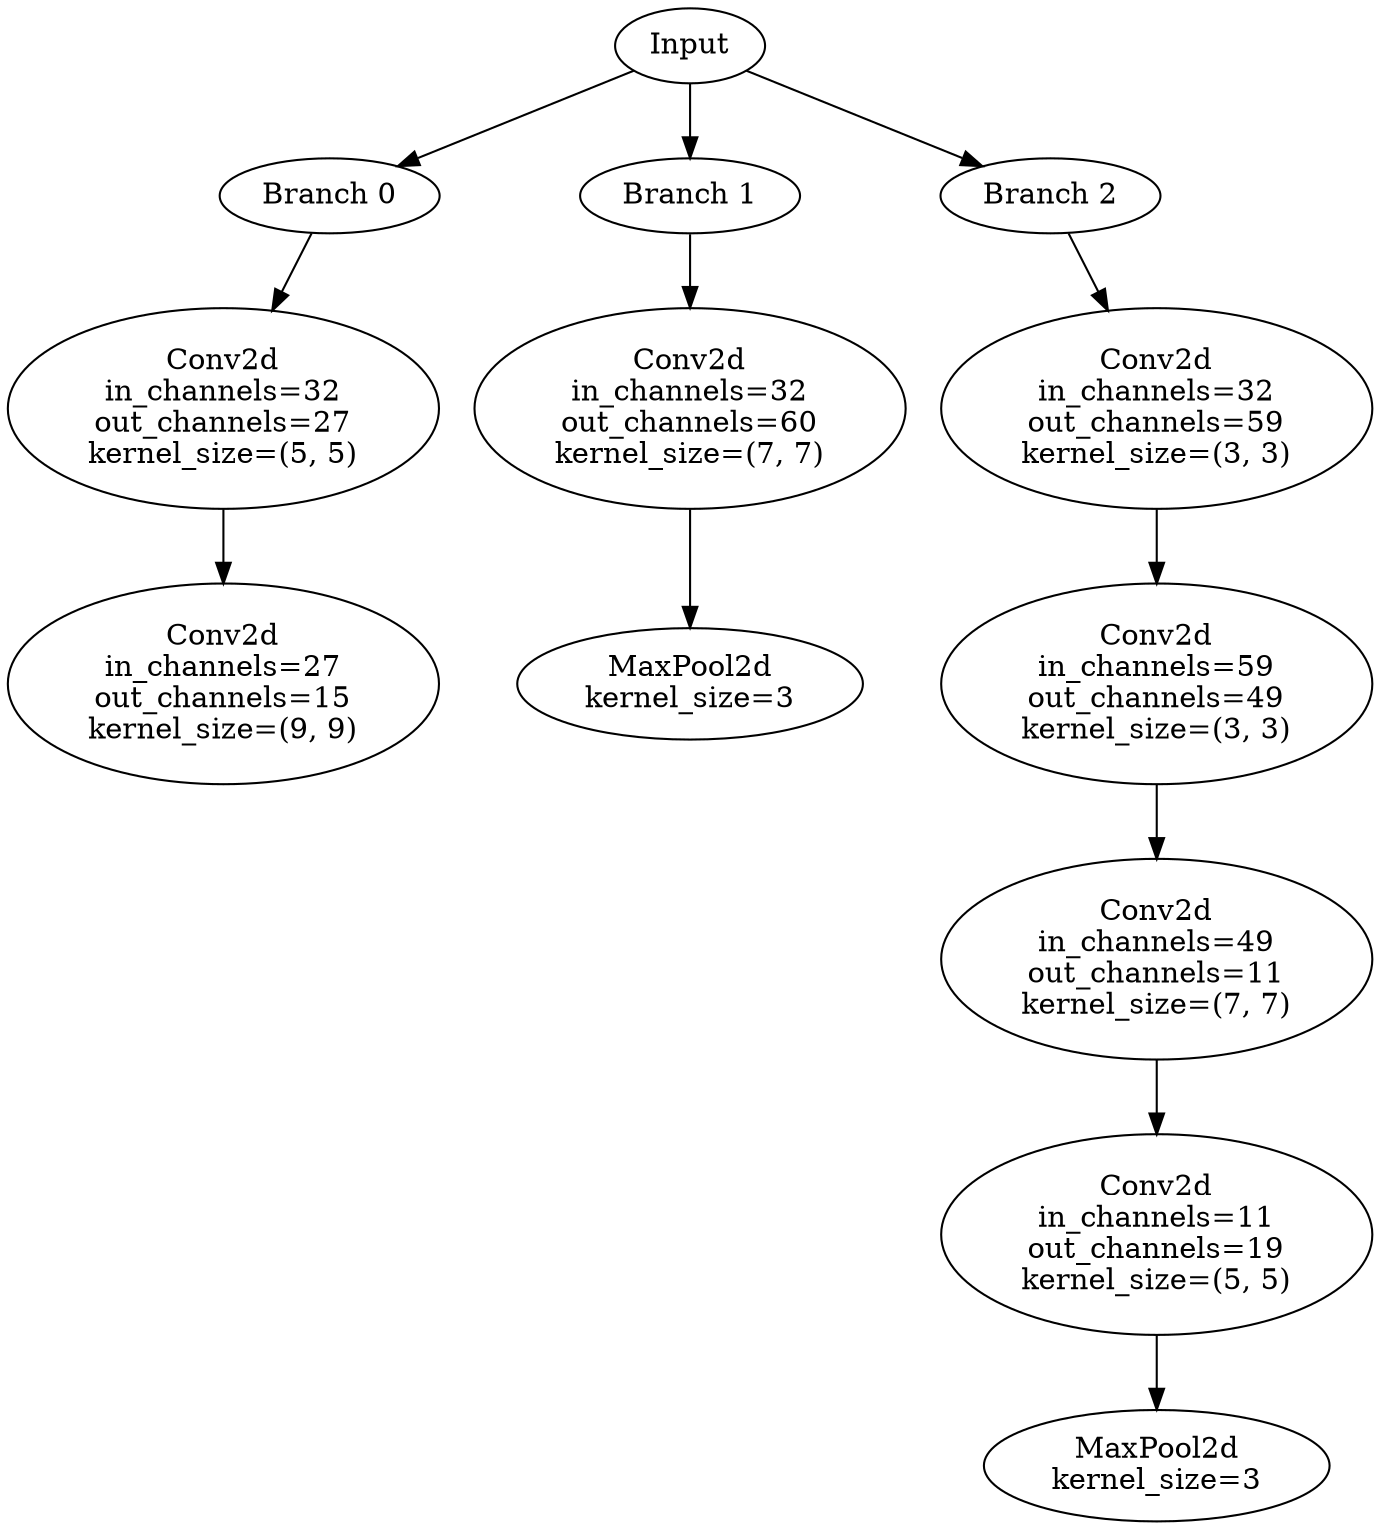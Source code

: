 // Inception Module - Coral 64
digraph {
	Input [label=Input]
	Branch_0 [label="Branch 0"]
	Input -> Branch_0
	Branch_0_Layer_0 [label="Conv2d
in_channels=32
out_channels=27
kernel_size=(5, 5)"]
	Branch_0 -> Branch_0_Layer_0
	Branch_0_Layer_1 [label="Conv2d
in_channels=27
out_channels=15
kernel_size=(9, 9)"]
	Branch_0_Layer_0 -> Branch_0_Layer_1
	Branch_1 [label="Branch 1"]
	Input -> Branch_1
	Branch_1_Layer_0 [label="Conv2d
in_channels=32
out_channels=60
kernel_size=(7, 7)"]
	Branch_1 -> Branch_1_Layer_0
	Branch_1_Layer_1 [label="MaxPool2d
kernel_size=3"]
	Branch_1_Layer_0 -> Branch_1_Layer_1
	Branch_2 [label="Branch 2"]
	Input -> Branch_2
	Branch_2_Layer_0 [label="Conv2d
in_channels=32
out_channels=59
kernel_size=(3, 3)"]
	Branch_2 -> Branch_2_Layer_0
	Branch_2_Layer_1 [label="Conv2d
in_channels=59
out_channels=49
kernel_size=(3, 3)"]
	Branch_2_Layer_0 -> Branch_2_Layer_1
	Branch_2_Layer_2 [label="Conv2d
in_channels=49
out_channels=11
kernel_size=(7, 7)"]
	Branch_2_Layer_1 -> Branch_2_Layer_2
	Branch_2_Layer_3 [label="Conv2d
in_channels=11
out_channels=19
kernel_size=(5, 5)"]
	Branch_2_Layer_2 -> Branch_2_Layer_3
	Branch_2_Layer_4 [label="MaxPool2d
kernel_size=3"]
	Branch_2_Layer_3 -> Branch_2_Layer_4
}

